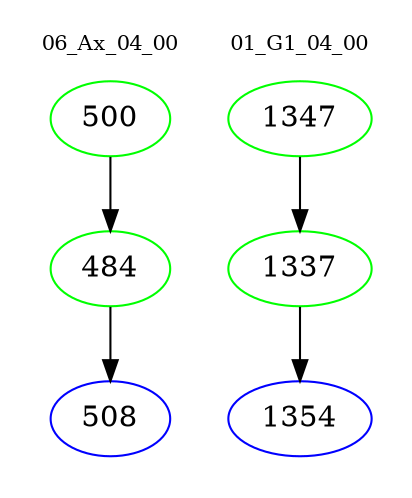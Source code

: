 digraph{
subgraph cluster_0 {
color = white
label = "06_Ax_04_00";
fontsize=10;
T0_500 [label="500", color="green"]
T0_500 -> T0_484 [color="black"]
T0_484 [label="484", color="green"]
T0_484 -> T0_508 [color="black"]
T0_508 [label="508", color="blue"]
}
subgraph cluster_1 {
color = white
label = "01_G1_04_00";
fontsize=10;
T1_1347 [label="1347", color="green"]
T1_1347 -> T1_1337 [color="black"]
T1_1337 [label="1337", color="green"]
T1_1337 -> T1_1354 [color="black"]
T1_1354 [label="1354", color="blue"]
}
}

